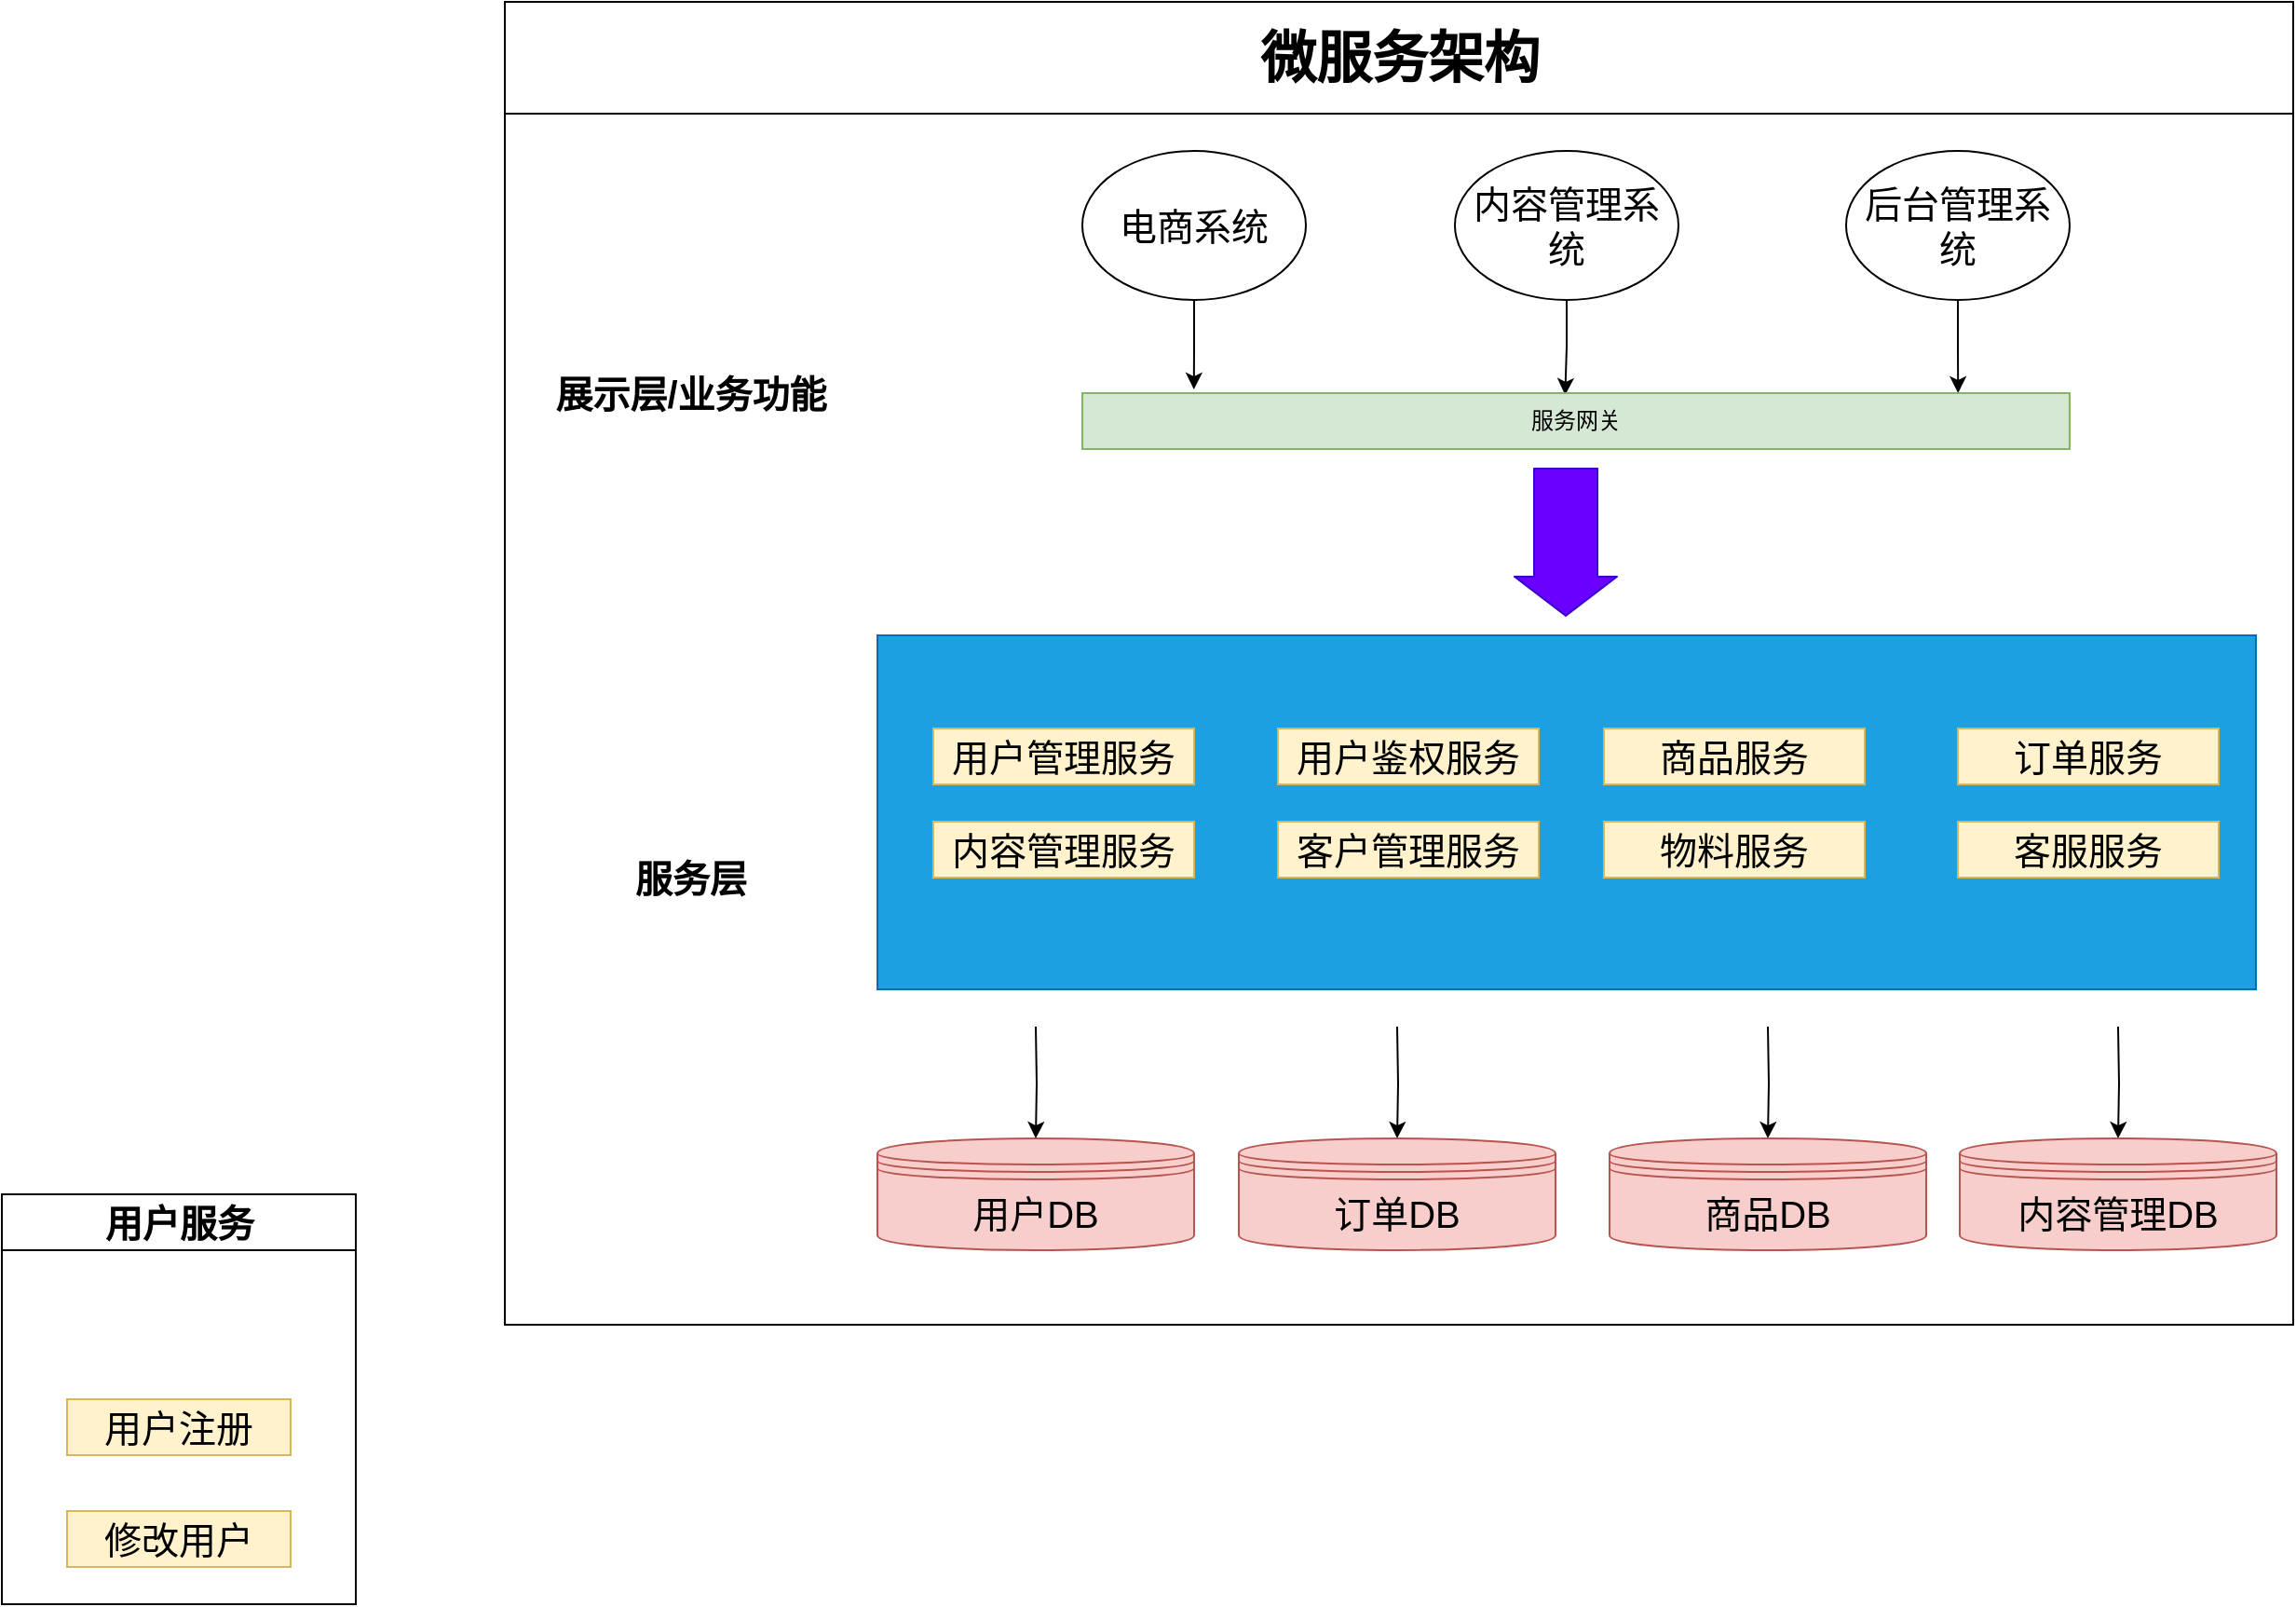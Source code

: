 <mxfile version="14.4.2" type="github">
  <diagram id="sahSBgh8zaKbjRusDvZ8" name="Page-1">
    <mxGraphModel dx="2272" dy="706" grid="1" gridSize="10" guides="1" tooltips="1" connect="1" arrows="1" fold="1" page="1" pageScale="1" pageWidth="850" pageHeight="1100" math="0" shadow="0">
      <root>
        <mxCell id="0" />
        <mxCell id="1" parent="0" />
        <mxCell id="qKksl_JtNVII29_T2Rug-1" value="微服务架构" style="swimlane;html=1;startSize=60;horizontal=1;containerType=tree;newEdgeStyle={&quot;edgeStyle&quot;:&quot;elbowEdgeStyle&quot;,&quot;startArrow&quot;:&quot;none&quot;,&quot;endArrow&quot;:&quot;none&quot;};fontSize=30;fontStyle=1" vertex="1" parent="1">
          <mxGeometry x="-67" y="90" width="960" height="710" as="geometry" />
        </mxCell>
        <mxCell id="qKksl_JtNVII29_T2Rug-2" style="edgeStyle=orthogonalEdgeStyle;rounded=0;orthogonalLoop=1;jettySize=auto;html=1;entryX=0.489;entryY=0.033;entryDx=0;entryDy=0;entryPerimeter=0;" edge="1" parent="qKksl_JtNVII29_T2Rug-1" source="qKksl_JtNVII29_T2Rug-3" target="qKksl_JtNVII29_T2Rug-8">
          <mxGeometry relative="1" as="geometry" />
        </mxCell>
        <mxCell id="qKksl_JtNVII29_T2Rug-3" value="内容管理系统" style="ellipse;whiteSpace=wrap;html=1;fontSize=20;" vertex="1" parent="qKksl_JtNVII29_T2Rug-1">
          <mxGeometry x="510" y="80" width="120" height="80" as="geometry" />
        </mxCell>
        <mxCell id="qKksl_JtNVII29_T2Rug-4" style="edgeStyle=orthogonalEdgeStyle;rounded=0;orthogonalLoop=1;jettySize=auto;html=1;entryX=0.113;entryY=-0.067;entryDx=0;entryDy=0;entryPerimeter=0;" edge="1" parent="qKksl_JtNVII29_T2Rug-1" source="qKksl_JtNVII29_T2Rug-5" target="qKksl_JtNVII29_T2Rug-8">
          <mxGeometry relative="1" as="geometry" />
        </mxCell>
        <mxCell id="qKksl_JtNVII29_T2Rug-5" value="电商系统" style="ellipse;whiteSpace=wrap;html=1;fontSize=20;" vertex="1" parent="qKksl_JtNVII29_T2Rug-1">
          <mxGeometry x="310" y="80" width="120" height="80" as="geometry" />
        </mxCell>
        <mxCell id="qKksl_JtNVII29_T2Rug-6" style="edgeStyle=orthogonalEdgeStyle;rounded=0;orthogonalLoop=1;jettySize=auto;html=1;entryX=0.887;entryY=0;entryDx=0;entryDy=0;entryPerimeter=0;" edge="1" parent="qKksl_JtNVII29_T2Rug-1" source="qKksl_JtNVII29_T2Rug-7" target="qKksl_JtNVII29_T2Rug-8">
          <mxGeometry relative="1" as="geometry" />
        </mxCell>
        <mxCell id="qKksl_JtNVII29_T2Rug-7" value="后台管理系统" style="ellipse;whiteSpace=wrap;html=1;fontSize=20;" vertex="1" parent="qKksl_JtNVII29_T2Rug-1">
          <mxGeometry x="720" y="80" width="120" height="80" as="geometry" />
        </mxCell>
        <mxCell id="qKksl_JtNVII29_T2Rug-8" value="服务网关" style="rounded=0;whiteSpace=wrap;html=1;fillColor=#d5e8d4;strokeColor=#82b366;" vertex="1" parent="qKksl_JtNVII29_T2Rug-1">
          <mxGeometry x="310" y="210" width="530" height="30" as="geometry" />
        </mxCell>
        <mxCell id="qKksl_JtNVII29_T2Rug-9" value="" style="shape=flexArrow;endArrow=classic;html=1;fontSize=20;width=34;endSize=6.67;fillColor=#6a00ff;strokeColor=#3700CC;" edge="1" parent="qKksl_JtNVII29_T2Rug-1">
          <mxGeometry width="50" height="50" relative="1" as="geometry">
            <mxPoint x="569.5" y="250" as="sourcePoint" />
            <mxPoint x="569.5" y="330" as="targetPoint" />
          </mxGeometry>
        </mxCell>
        <mxCell id="qKksl_JtNVII29_T2Rug-10" value="" style="rounded=0;whiteSpace=wrap;html=1;fontSize=20;fillColor=#1ba1e2;strokeColor=#006EAF;fontColor=#ffffff;" vertex="1" parent="qKksl_JtNVII29_T2Rug-1">
          <mxGeometry x="200" y="340" width="740" height="190" as="geometry" />
        </mxCell>
        <mxCell id="qKksl_JtNVII29_T2Rug-11" value="用户服务" style="swimlane;html=1;startSize=30;horizontal=1;containerType=tree;newEdgeStyle={&quot;edgeStyle&quot;:&quot;elbowEdgeStyle&quot;,&quot;startArrow&quot;:&quot;none&quot;,&quot;endArrow&quot;:&quot;none&quot;};fontSize=20;" vertex="1" parent="qKksl_JtNVII29_T2Rug-1">
          <mxGeometry x="-270" y="640" width="190" height="220" as="geometry" />
        </mxCell>
        <mxCell id="qKksl_JtNVII29_T2Rug-13" value="用户注册" style="rounded=0;whiteSpace=wrap;html=1;fillColor=#fff2cc;strokeColor=#d6b656;fontSize=20;" vertex="1" parent="qKksl_JtNVII29_T2Rug-11">
          <mxGeometry x="35" y="110" width="120" height="30" as="geometry" />
        </mxCell>
        <mxCell id="qKksl_JtNVII29_T2Rug-14" value="修改用户" style="rounded=0;whiteSpace=wrap;html=1;fillColor=#fff2cc;strokeColor=#d6b656;fontSize=20;" vertex="1" parent="qKksl_JtNVII29_T2Rug-11">
          <mxGeometry x="35" y="170" width="120" height="30" as="geometry" />
        </mxCell>
        <mxCell id="qKksl_JtNVII29_T2Rug-15" style="edgeStyle=orthogonalEdgeStyle;rounded=0;orthogonalLoop=1;jettySize=auto;html=1;entryX=0.5;entryY=0;entryDx=0;entryDy=0;fontSize=20;" edge="1" parent="qKksl_JtNVII29_T2Rug-1" target="qKksl_JtNVII29_T2Rug-27">
          <mxGeometry relative="1" as="geometry">
            <mxPoint x="678" y="550" as="sourcePoint" />
          </mxGeometry>
        </mxCell>
        <mxCell id="qKksl_JtNVII29_T2Rug-20" style="edgeStyle=orthogonalEdgeStyle;rounded=0;orthogonalLoop=1;jettySize=auto;html=1;fontSize=20;" edge="1" parent="qKksl_JtNVII29_T2Rug-1" target="qKksl_JtNVII29_T2Rug-26">
          <mxGeometry relative="1" as="geometry">
            <mxPoint x="479" y="550" as="sourcePoint" />
          </mxGeometry>
        </mxCell>
        <mxCell id="qKksl_JtNVII29_T2Rug-25" value="用户DB" style="shape=datastore;whiteSpace=wrap;html=1;fontSize=20;fillColor=#f8cecc;strokeColor=#b85450;" vertex="1" parent="qKksl_JtNVII29_T2Rug-1">
          <mxGeometry x="200" y="610" width="170" height="60" as="geometry" />
        </mxCell>
        <mxCell id="qKksl_JtNVII29_T2Rug-26" value="订单DB" style="shape=datastore;whiteSpace=wrap;html=1;fontSize=20;fillColor=#f8cecc;strokeColor=#b85450;" vertex="1" parent="qKksl_JtNVII29_T2Rug-1">
          <mxGeometry x="394" y="610" width="170" height="60" as="geometry" />
        </mxCell>
        <mxCell id="qKksl_JtNVII29_T2Rug-27" value="商品DB" style="shape=datastore;whiteSpace=wrap;html=1;fontSize=20;fillColor=#f8cecc;strokeColor=#b85450;" vertex="1" parent="qKksl_JtNVII29_T2Rug-1">
          <mxGeometry x="593" y="610" width="170" height="60" as="geometry" />
        </mxCell>
        <mxCell id="qKksl_JtNVII29_T2Rug-28" style="edgeStyle=orthogonalEdgeStyle;rounded=0;orthogonalLoop=1;jettySize=auto;html=1;entryX=0.5;entryY=0;entryDx=0;entryDy=0;fontSize=20;" edge="1" parent="qKksl_JtNVII29_T2Rug-1" target="qKksl_JtNVII29_T2Rug-25">
          <mxGeometry relative="1" as="geometry">
            <mxPoint x="285" y="550" as="sourcePoint" />
          </mxGeometry>
        </mxCell>
        <mxCell id="qKksl_JtNVII29_T2Rug-29" value="&lt;font style=&quot;font-size: 20px;&quot;&gt;展示层/业务功能&lt;/font&gt;" style="rounded=0;whiteSpace=wrap;html=1;fontSize=20;fontStyle=1;strokeColor=none;" vertex="1" parent="qKksl_JtNVII29_T2Rug-1">
          <mxGeometry x="20" y="180" width="160" height="60" as="geometry" />
        </mxCell>
        <mxCell id="qKksl_JtNVII29_T2Rug-30" value="&lt;font style=&quot;font-size: 20px&quot;&gt;服务层&lt;/font&gt;" style="rounded=0;whiteSpace=wrap;html=1;fontSize=20;fontStyle=1;strokeColor=none;" vertex="1" parent="qKksl_JtNVII29_T2Rug-1">
          <mxGeometry x="20" y="440" width="160" height="60" as="geometry" />
        </mxCell>
        <mxCell id="qKksl_JtNVII29_T2Rug-12" value="用户管理服务" style="rounded=0;whiteSpace=wrap;html=1;fillColor=#fff2cc;strokeColor=#d6b656;fontSize=20;" vertex="1" parent="qKksl_JtNVII29_T2Rug-1">
          <mxGeometry x="230" y="390" width="140" height="30" as="geometry" />
        </mxCell>
        <mxCell id="qKksl_JtNVII29_T2Rug-42" value="用户鉴权服务" style="rounded=0;whiteSpace=wrap;html=1;fillColor=#fff2cc;strokeColor=#d6b656;fontSize=20;" vertex="1" parent="qKksl_JtNVII29_T2Rug-1">
          <mxGeometry x="415" y="390" width="140" height="30" as="geometry" />
        </mxCell>
        <mxCell id="qKksl_JtNVII29_T2Rug-43" value="商品服务" style="rounded=0;whiteSpace=wrap;html=1;fillColor=#fff2cc;strokeColor=#d6b656;fontSize=20;" vertex="1" parent="qKksl_JtNVII29_T2Rug-1">
          <mxGeometry x="590" y="390" width="140" height="30" as="geometry" />
        </mxCell>
        <mxCell id="qKksl_JtNVII29_T2Rug-44" value="订单服务" style="rounded=0;whiteSpace=wrap;html=1;fillColor=#fff2cc;strokeColor=#d6b656;fontSize=20;" vertex="1" parent="qKksl_JtNVII29_T2Rug-1">
          <mxGeometry x="780" y="390" width="140" height="30" as="geometry" />
        </mxCell>
        <mxCell id="qKksl_JtNVII29_T2Rug-45" value="内容管理服务" style="rounded=0;whiteSpace=wrap;html=1;fillColor=#fff2cc;strokeColor=#d6b656;fontSize=20;" vertex="1" parent="qKksl_JtNVII29_T2Rug-1">
          <mxGeometry x="230" y="440" width="140" height="30" as="geometry" />
        </mxCell>
        <mxCell id="qKksl_JtNVII29_T2Rug-46" value="客户管理服务" style="rounded=0;whiteSpace=wrap;html=1;fillColor=#fff2cc;strokeColor=#d6b656;fontSize=20;" vertex="1" parent="qKksl_JtNVII29_T2Rug-1">
          <mxGeometry x="415" y="440" width="140" height="30" as="geometry" />
        </mxCell>
        <mxCell id="qKksl_JtNVII29_T2Rug-47" value="物料服务" style="rounded=0;whiteSpace=wrap;html=1;fillColor=#fff2cc;strokeColor=#d6b656;fontSize=20;" vertex="1" parent="qKksl_JtNVII29_T2Rug-1">
          <mxGeometry x="590" y="440" width="140" height="30" as="geometry" />
        </mxCell>
        <mxCell id="qKksl_JtNVII29_T2Rug-48" value="客服服务" style="rounded=0;whiteSpace=wrap;html=1;fillColor=#fff2cc;strokeColor=#d6b656;fontSize=20;" vertex="1" parent="qKksl_JtNVII29_T2Rug-1">
          <mxGeometry x="780" y="440" width="140" height="30" as="geometry" />
        </mxCell>
        <mxCell id="qKksl_JtNVII29_T2Rug-57" style="edgeStyle=orthogonalEdgeStyle;rounded=0;orthogonalLoop=1;jettySize=auto;html=1;entryX=0.5;entryY=0;entryDx=0;entryDy=0;fontSize=20;" edge="1" parent="qKksl_JtNVII29_T2Rug-1" target="qKksl_JtNVII29_T2Rug-58">
          <mxGeometry relative="1" as="geometry">
            <mxPoint x="866" y="550" as="sourcePoint" />
          </mxGeometry>
        </mxCell>
        <mxCell id="qKksl_JtNVII29_T2Rug-58" value="内容管理DB" style="shape=datastore;whiteSpace=wrap;html=1;fontSize=20;fillColor=#f8cecc;strokeColor=#b85450;" vertex="1" parent="qKksl_JtNVII29_T2Rug-1">
          <mxGeometry x="781" y="610" width="170" height="60" as="geometry" />
        </mxCell>
      </root>
    </mxGraphModel>
  </diagram>
</mxfile>

